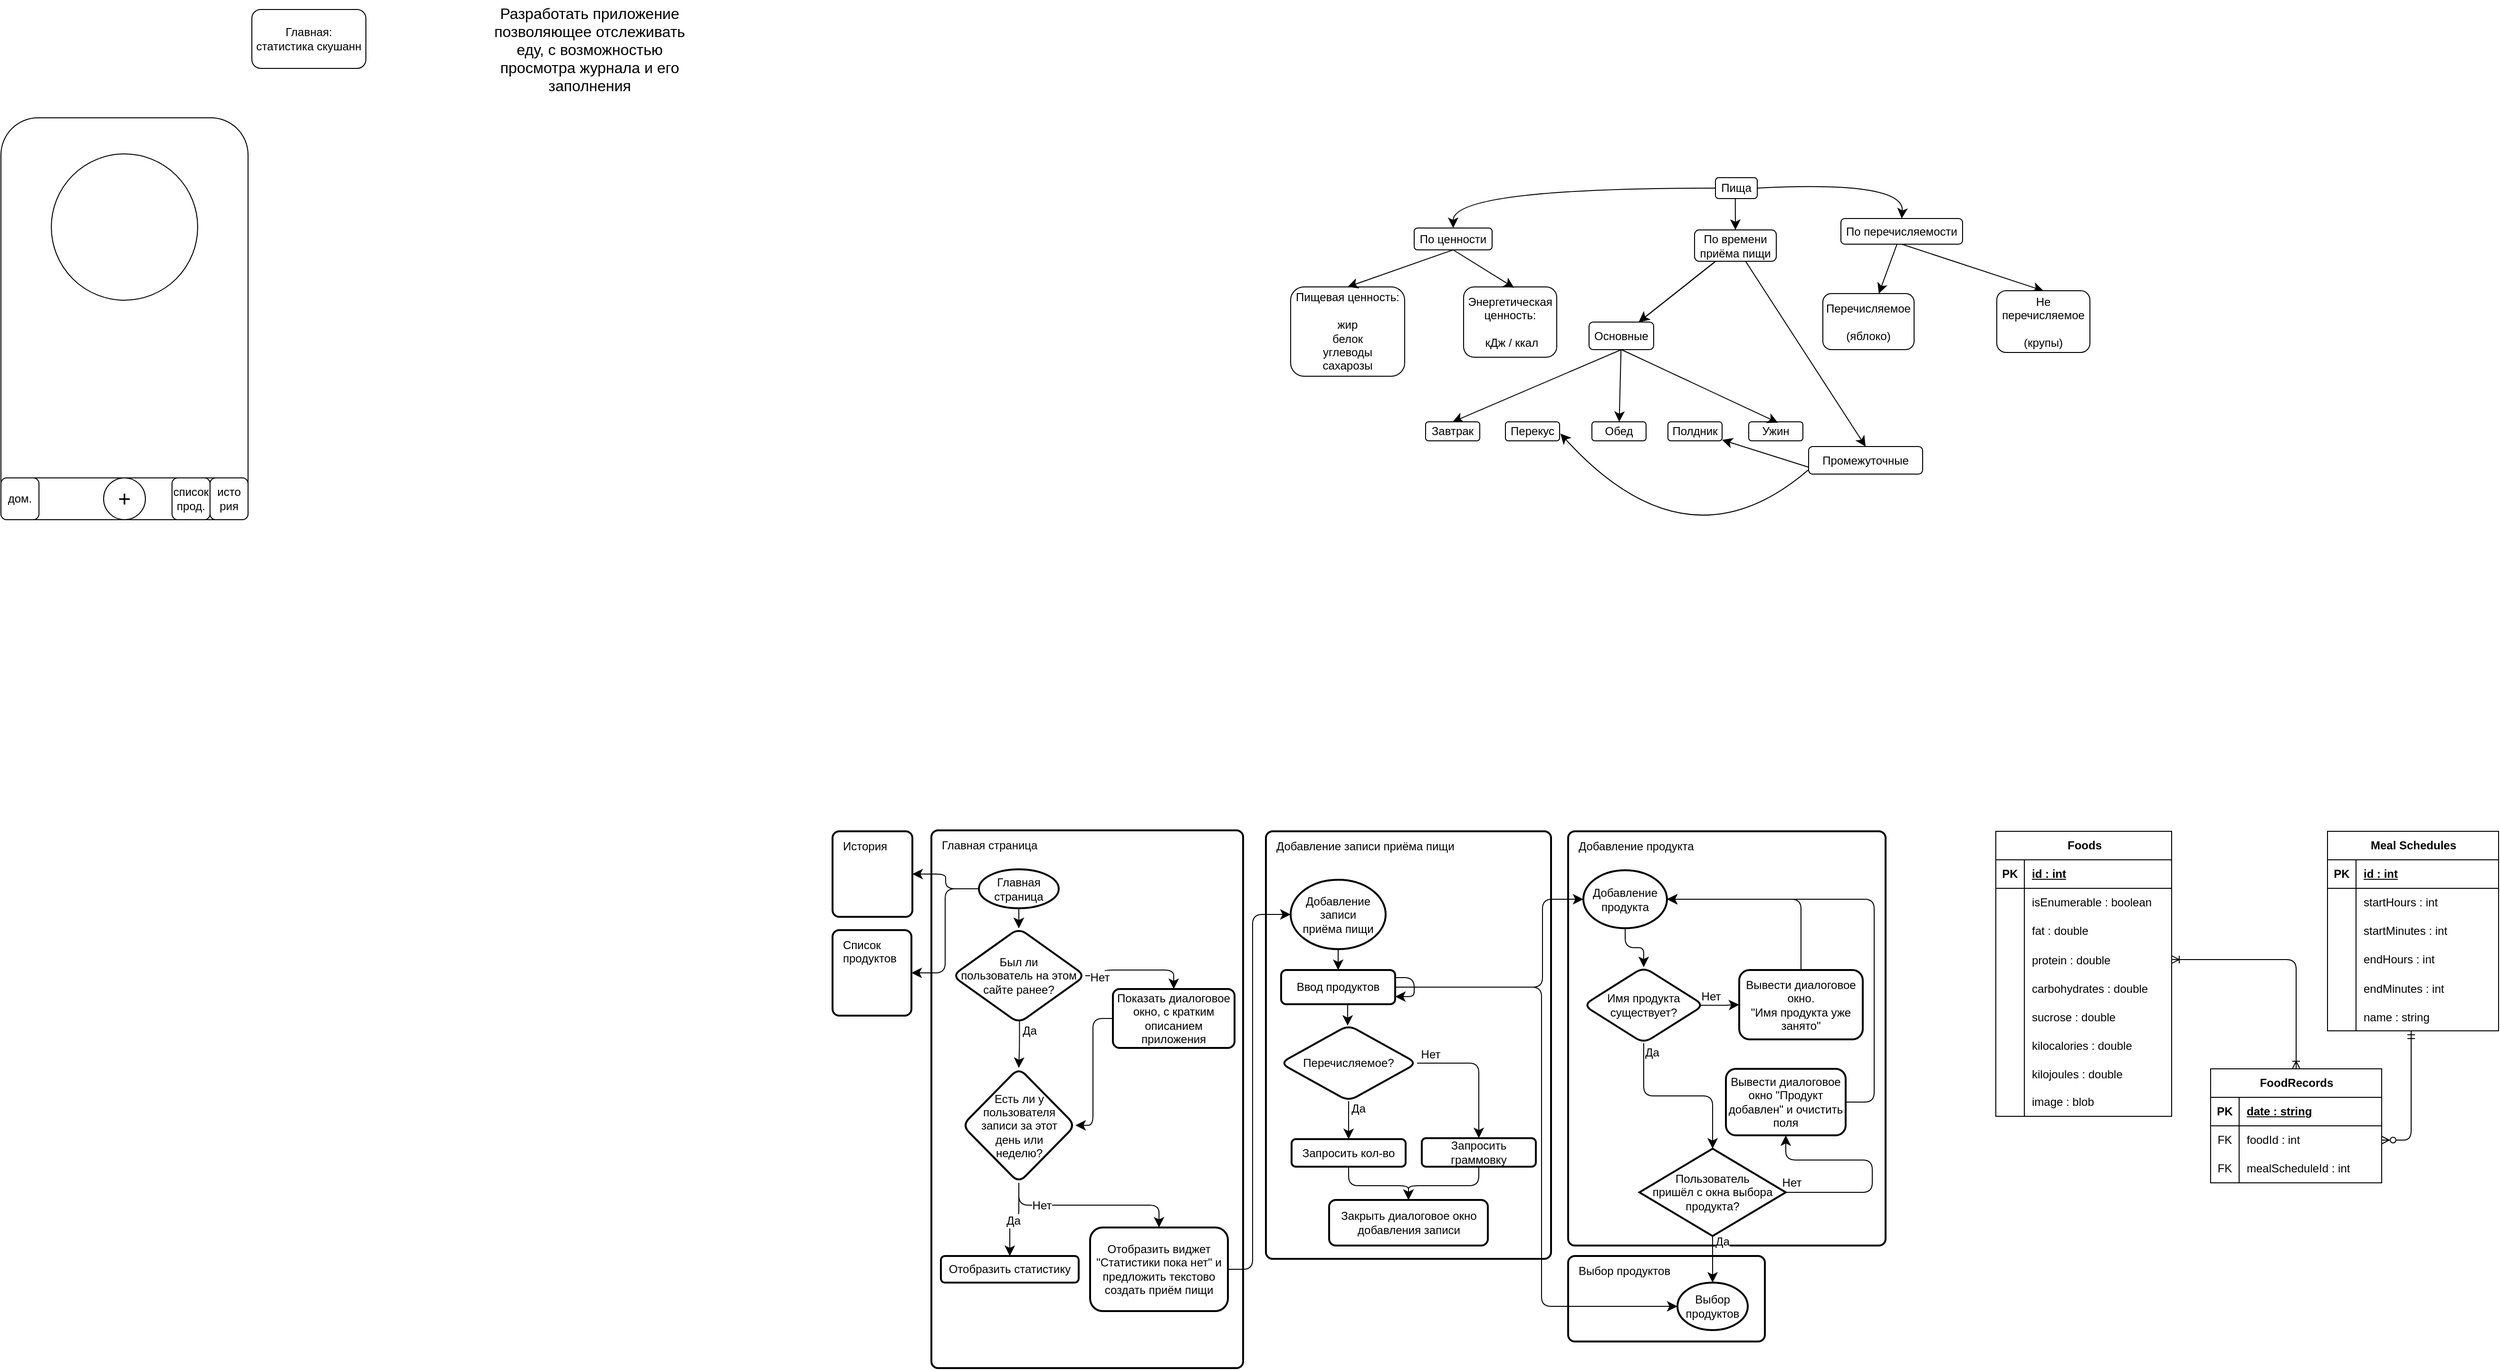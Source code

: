 <mxfile version="24.5.1" type="device">
  <diagram name="Page-1" id="PgZtx9AHH7VqVJ4ii6J1">
    <mxGraphModel dx="2025" dy="805" grid="0" gridSize="10" guides="1" tooltips="1" connect="1" arrows="1" fold="1" page="0" pageScale="1" pageWidth="850" pageHeight="1100" math="0" shadow="0">
      <root>
        <mxCell id="0" />
        <mxCell id="1" parent="0" />
        <mxCell id="6uQcUVv21qF8iPBugZK0-111" value="Главная страница" style="rounded=1;whiteSpace=wrap;html=1;absoluteArcSize=1;arcSize=14;strokeWidth=2;align=left;verticalAlign=top;spacingTop=-7;spacing=11;" parent="1" vertex="1">
          <mxGeometry x="-366" y="821" width="328" height="566" as="geometry" />
        </mxCell>
        <mxCell id="6uQcUVv21qF8iPBugZK0-1" value="Главная:&lt;div&gt;статистика скушанн&lt;/div&gt;" style="rounded=1;whiteSpace=wrap;html=1;" parent="1" vertex="1">
          <mxGeometry x="-1081" y="-43" width="120" height="62" as="geometry" />
        </mxCell>
        <mxCell id="6uQcUVv21qF8iPBugZK0-2" value="Разработать приложение позволяющее отслеживать еду, с возможностью просмотра журнала и его заполнения" style="text;html=1;align=center;verticalAlign=middle;whiteSpace=wrap;rounded=1;fontSize=16;" parent="1" vertex="1">
          <mxGeometry x="-831" y="-53" width="211" height="104" as="geometry" />
        </mxCell>
        <mxCell id="6uQcUVv21qF8iPBugZK0-6" value="" style="rounded=1;whiteSpace=wrap;html=1;" parent="1" vertex="1">
          <mxGeometry x="-1345" y="71" width="260" height="423" as="geometry" />
        </mxCell>
        <mxCell id="6uQcUVv21qF8iPBugZK0-7" value="" style="ellipse;whiteSpace=wrap;html=1;aspect=fixed;rounded=1;" parent="1" vertex="1">
          <mxGeometry x="-1292" y="109" width="154" height="154" as="geometry" />
        </mxCell>
        <mxCell id="6uQcUVv21qF8iPBugZK0-9" value="" style="rounded=1;whiteSpace=wrap;html=1;" parent="1" vertex="1">
          <mxGeometry x="-1345" y="450" width="260" height="44" as="geometry" />
        </mxCell>
        <mxCell id="6uQcUVv21qF8iPBugZK0-10" value="исто&lt;div&gt;рия&lt;/div&gt;" style="rounded=1;whiteSpace=wrap;html=1;" parent="1" vertex="1">
          <mxGeometry x="-1125" y="450" width="40" height="44" as="geometry" />
        </mxCell>
        <mxCell id="6uQcUVv21qF8iPBugZK0-11" value="+" style="ellipse;whiteSpace=wrap;html=1;aspect=fixed;fontSize=23;rounded=1;" parent="1" vertex="1">
          <mxGeometry x="-1237" y="450" width="44" height="44" as="geometry" />
        </mxCell>
        <mxCell id="6uQcUVv21qF8iPBugZK0-12" value="дом." style="rounded=1;whiteSpace=wrap;html=1;" parent="1" vertex="1">
          <mxGeometry x="-1345" y="450" width="40" height="44" as="geometry" />
        </mxCell>
        <mxCell id="6uQcUVv21qF8iPBugZK0-13" value="список&lt;div&gt;прод.&lt;/div&gt;" style="rounded=1;whiteSpace=wrap;html=1;" parent="1" vertex="1">
          <mxGeometry x="-1165" y="450" width="40" height="44" as="geometry" />
        </mxCell>
        <mxCell id="6uQcUVv21qF8iPBugZK0-25" value="&lt;font style=&quot;font-size: 12px;&quot;&gt;Пищевая ценность:&lt;/font&gt;&lt;div&gt;&lt;font style=&quot;font-size: 12px;&quot;&gt;&lt;br&gt;&lt;/font&gt;&lt;div style=&quot;&quot;&gt;&lt;font style=&quot;font-size: 12px;&quot;&gt;жир&lt;/font&gt;&lt;/div&gt;&lt;div style=&quot;&quot;&gt;&lt;font style=&quot;font-size: 12px;&quot;&gt;белок&lt;/font&gt;&lt;/div&gt;&lt;div style=&quot;&quot;&gt;&lt;font style=&quot;font-size: 12px;&quot;&gt;углеводы&lt;/font&gt;&lt;/div&gt;&lt;div style=&quot;&quot;&gt;&lt;font style=&quot;font-size: 12px;&quot;&gt;сахарозы&lt;/font&gt;&lt;/div&gt;&lt;/div&gt;" style="rounded=1;whiteSpace=wrap;html=1;" parent="1" vertex="1">
          <mxGeometry x="12" y="249" width="120" height="94" as="geometry" />
        </mxCell>
        <mxCell id="6uQcUVv21qF8iPBugZK0-26" value="&lt;font style=&quot;font-size: 12px;&quot;&gt;Энергетическая ценность:&lt;/font&gt;&lt;div&gt;&lt;font style=&quot;font-size: 12px;&quot;&gt;&lt;br&gt;&lt;/font&gt;&lt;div style=&quot;&quot;&gt;&lt;font style=&quot;font-size: 12px;&quot;&gt;&amp;nbsp;кДж / ккал&lt;/font&gt;&lt;/div&gt;&lt;/div&gt;" style="rounded=1;whiteSpace=wrap;html=1;" parent="1" vertex="1">
          <mxGeometry x="194" y="249" width="98" height="74" as="geometry" />
        </mxCell>
        <mxCell id="6uQcUVv21qF8iPBugZK0-28" style="edgeStyle=none;curved=1;rounded=1;orthogonalLoop=1;jettySize=auto;html=1;exitX=0.5;exitY=1;exitDx=0;exitDy=0;entryX=0.5;entryY=0;entryDx=0;entryDy=0;fontSize=12;startSize=8;endSize=8;" parent="1" source="6uQcUVv21qF8iPBugZK0-27" target="6uQcUVv21qF8iPBugZK0-25" edge="1">
          <mxGeometry relative="1" as="geometry" />
        </mxCell>
        <mxCell id="6uQcUVv21qF8iPBugZK0-27" value="По ценности" style="rounded=1;whiteSpace=wrap;html=1;" parent="1" vertex="1">
          <mxGeometry x="142" y="187" width="82" height="23" as="geometry" />
        </mxCell>
        <mxCell id="6uQcUVv21qF8iPBugZK0-29" style="edgeStyle=none;curved=1;rounded=1;orthogonalLoop=1;jettySize=auto;html=1;exitX=0.5;exitY=1;exitDx=0;exitDy=0;entryX=0.542;entryY=0.012;entryDx=0;entryDy=0;entryPerimeter=0;fontSize=12;startSize=8;endSize=8;" parent="1" source="6uQcUVv21qF8iPBugZK0-27" target="6uQcUVv21qF8iPBugZK0-26" edge="1">
          <mxGeometry relative="1" as="geometry" />
        </mxCell>
        <mxCell id="6uQcUVv21qF8iPBugZK0-31" style="edgeStyle=none;curved=1;rounded=1;orthogonalLoop=1;jettySize=auto;html=1;exitX=0;exitY=0.5;exitDx=0;exitDy=0;entryX=0.5;entryY=0;entryDx=0;entryDy=0;fontSize=12;startSize=8;endSize=8;" parent="1" source="6uQcUVv21qF8iPBugZK0-30" target="6uQcUVv21qF8iPBugZK0-27" edge="1">
          <mxGeometry relative="1" as="geometry">
            <Array as="points">
              <mxPoint x="183" y="145" />
            </Array>
          </mxGeometry>
        </mxCell>
        <mxCell id="6uQcUVv21qF8iPBugZK0-34" style="edgeStyle=none;curved=1;rounded=1;orthogonalLoop=1;jettySize=auto;html=1;exitX=0.474;exitY=0.967;exitDx=0;exitDy=0;entryX=0.5;entryY=0;entryDx=0;entryDy=0;fontSize=12;startSize=8;endSize=8;exitPerimeter=0;" parent="1" source="6uQcUVv21qF8iPBugZK0-30" target="6uQcUVv21qF8iPBugZK0-33" edge="1">
          <mxGeometry relative="1" as="geometry" />
        </mxCell>
        <mxCell id="6uQcUVv21qF8iPBugZK0-68" style="edgeStyle=none;curved=1;rounded=1;orthogonalLoop=1;jettySize=auto;html=1;exitX=1;exitY=0.5;exitDx=0;exitDy=0;fontSize=12;startSize=8;endSize=8;entryX=0.5;entryY=0;entryDx=0;entryDy=0;" parent="1" source="6uQcUVv21qF8iPBugZK0-30" target="6uQcUVv21qF8iPBugZK0-69" edge="1">
          <mxGeometry relative="1" as="geometry">
            <mxPoint x="821" y="215" as="targetPoint" />
            <Array as="points">
              <mxPoint x="658" y="137" />
            </Array>
          </mxGeometry>
        </mxCell>
        <mxCell id="6uQcUVv21qF8iPBugZK0-30" value="Пища" style="rounded=1;whiteSpace=wrap;html=1;" parent="1" vertex="1">
          <mxGeometry x="459" y="134" width="44" height="22" as="geometry" />
        </mxCell>
        <mxCell id="6uQcUVv21qF8iPBugZK0-45" value="" style="edgeStyle=none;curved=1;rounded=1;orthogonalLoop=1;jettySize=auto;html=1;fontSize=12;startSize=8;endSize=8;" parent="1" source="6uQcUVv21qF8iPBugZK0-33" target="6uQcUVv21qF8iPBugZK0-44" edge="1">
          <mxGeometry relative="1" as="geometry" />
        </mxCell>
        <mxCell id="6uQcUVv21qF8iPBugZK0-46" value="" style="edgeStyle=none;curved=1;rounded=1;orthogonalLoop=1;jettySize=auto;html=1;fontSize=12;startSize=8;endSize=8;" parent="1" source="6uQcUVv21qF8iPBugZK0-33" target="6uQcUVv21qF8iPBugZK0-44" edge="1">
          <mxGeometry relative="1" as="geometry" />
        </mxCell>
        <mxCell id="6uQcUVv21qF8iPBugZK0-47" value="" style="edgeStyle=none;curved=1;rounded=1;orthogonalLoop=1;jettySize=auto;html=1;fontSize=12;startSize=8;endSize=8;" parent="1" source="6uQcUVv21qF8iPBugZK0-33" target="6uQcUVv21qF8iPBugZK0-44" edge="1">
          <mxGeometry relative="1" as="geometry" />
        </mxCell>
        <mxCell id="6uQcUVv21qF8iPBugZK0-49" value="" style="edgeStyle=none;curved=1;rounded=1;orthogonalLoop=1;jettySize=auto;html=1;fontSize=12;startSize=8;endSize=8;entryX=0.5;entryY=0;entryDx=0;entryDy=0;" parent="1" source="6uQcUVv21qF8iPBugZK0-33" target="6uQcUVv21qF8iPBugZK0-48" edge="1">
          <mxGeometry relative="1" as="geometry" />
        </mxCell>
        <mxCell id="6uQcUVv21qF8iPBugZK0-33" value="По времени приёма пищи" style="rounded=1;whiteSpace=wrap;html=1;" parent="1" vertex="1">
          <mxGeometry x="437" y="189" width="86" height="33" as="geometry" />
        </mxCell>
        <mxCell id="6uQcUVv21qF8iPBugZK0-53" style="edgeStyle=none;curved=1;rounded=1;orthogonalLoop=1;jettySize=auto;html=1;exitX=0.5;exitY=1;exitDx=0;exitDy=0;entryX=0.5;entryY=0;entryDx=0;entryDy=0;fontSize=12;startSize=8;endSize=8;" parent="1" source="6uQcUVv21qF8iPBugZK0-44" target="6uQcUVv21qF8iPBugZK0-50" edge="1">
          <mxGeometry relative="1" as="geometry" />
        </mxCell>
        <mxCell id="6uQcUVv21qF8iPBugZK0-54" style="edgeStyle=none;curved=1;rounded=1;orthogonalLoop=1;jettySize=auto;html=1;fontSize=12;startSize=8;endSize=8;" parent="1" source="6uQcUVv21qF8iPBugZK0-44" target="6uQcUVv21qF8iPBugZK0-51" edge="1">
          <mxGeometry relative="1" as="geometry" />
        </mxCell>
        <mxCell id="6uQcUVv21qF8iPBugZK0-44" value="Основные" style="rounded=1;whiteSpace=wrap;html=1;" parent="1" vertex="1">
          <mxGeometry x="326" y="286" width="68" height="29" as="geometry" />
        </mxCell>
        <mxCell id="6uQcUVv21qF8iPBugZK0-64" style="edgeStyle=none;curved=1;rounded=1;orthogonalLoop=1;jettySize=auto;html=1;exitX=0;exitY=0.75;exitDx=0;exitDy=0;fontSize=12;startSize=8;endSize=8;" parent="1" source="6uQcUVv21qF8iPBugZK0-48" target="6uQcUVv21qF8iPBugZK0-62" edge="1">
          <mxGeometry relative="1" as="geometry" />
        </mxCell>
        <mxCell id="6uQcUVv21qF8iPBugZK0-48" value="Промежуточные" style="rounded=1;whiteSpace=wrap;html=1;" parent="1" vertex="1">
          <mxGeometry x="557" y="417" width="120" height="29" as="geometry" />
        </mxCell>
        <mxCell id="6uQcUVv21qF8iPBugZK0-50" value="Завтрак" style="rounded=1;whiteSpace=wrap;html=1;" parent="1" vertex="1">
          <mxGeometry x="154" y="391" width="57" height="20" as="geometry" />
        </mxCell>
        <mxCell id="6uQcUVv21qF8iPBugZK0-51" value="Обед" style="rounded=1;whiteSpace=wrap;html=1;" parent="1" vertex="1">
          <mxGeometry x="329" y="391" width="57" height="20" as="geometry" />
        </mxCell>
        <mxCell id="6uQcUVv21qF8iPBugZK0-52" value="Ужин" style="rounded=1;whiteSpace=wrap;html=1;" parent="1" vertex="1">
          <mxGeometry x="494" y="391" width="57" height="20" as="geometry" />
        </mxCell>
        <mxCell id="6uQcUVv21qF8iPBugZK0-56" style="edgeStyle=none;curved=1;rounded=1;orthogonalLoop=1;jettySize=auto;html=1;exitX=0.5;exitY=1;exitDx=0;exitDy=0;entryX=0.538;entryY=0.045;entryDx=0;entryDy=0;entryPerimeter=0;fontSize=12;startSize=8;endSize=8;" parent="1" source="6uQcUVv21qF8iPBugZK0-44" target="6uQcUVv21qF8iPBugZK0-52" edge="1">
          <mxGeometry relative="1" as="geometry" />
        </mxCell>
        <mxCell id="6uQcUVv21qF8iPBugZK0-62" value="Полдник" style="rounded=1;whiteSpace=wrap;html=1;" parent="1" vertex="1">
          <mxGeometry x="409" y="391" width="57" height="20" as="geometry" />
        </mxCell>
        <mxCell id="6uQcUVv21qF8iPBugZK0-65" value="Перекус" style="rounded=1;whiteSpace=wrap;html=1;" parent="1" vertex="1">
          <mxGeometry x="238" y="391" width="57" height="20" as="geometry" />
        </mxCell>
        <mxCell id="6uQcUVv21qF8iPBugZK0-66" value="" style="endArrow=classic;html=1;rounded=1;fontSize=12;startSize=8;endSize=8;curved=1;exitX=-0.001;exitY=0.843;exitDx=0;exitDy=0;exitPerimeter=0;entryX=1.015;entryY=0.619;entryDx=0;entryDy=0;entryPerimeter=0;" parent="1" source="6uQcUVv21qF8iPBugZK0-48" target="6uQcUVv21qF8iPBugZK0-65" edge="1">
          <mxGeometry width="50" height="50" relative="1" as="geometry">
            <mxPoint x="517" y="759" as="sourcePoint" />
            <mxPoint x="567" y="709" as="targetPoint" />
            <Array as="points">
              <mxPoint x="430" y="551" />
            </Array>
          </mxGeometry>
        </mxCell>
        <mxCell id="6uQcUVv21qF8iPBugZK0-72" value="" style="edgeStyle=none;curved=1;rounded=1;orthogonalLoop=1;jettySize=auto;html=1;fontSize=12;startSize=8;endSize=8;" parent="1" source="6uQcUVv21qF8iPBugZK0-69" target="6uQcUVv21qF8iPBugZK0-71" edge="1">
          <mxGeometry relative="1" as="geometry" />
        </mxCell>
        <mxCell id="6uQcUVv21qF8iPBugZK0-74" style="edgeStyle=none;curved=1;rounded=1;orthogonalLoop=1;jettySize=auto;html=1;exitX=0.5;exitY=1;exitDx=0;exitDy=0;entryX=0.5;entryY=0;entryDx=0;entryDy=0;fontSize=12;startSize=8;endSize=8;" parent="1" source="6uQcUVv21qF8iPBugZK0-69" target="6uQcUVv21qF8iPBugZK0-73" edge="1">
          <mxGeometry relative="1" as="geometry" />
        </mxCell>
        <mxCell id="6uQcUVv21qF8iPBugZK0-69" value="По перечисляемости" style="rounded=1;whiteSpace=wrap;html=1;" parent="1" vertex="1">
          <mxGeometry x="591" y="177" width="128" height="27" as="geometry" />
        </mxCell>
        <mxCell id="6uQcUVv21qF8iPBugZK0-71" value="Перечисляемое&lt;br&gt;&lt;br&gt;(яблоко)" style="rounded=1;whiteSpace=wrap;html=1;" parent="1" vertex="1">
          <mxGeometry x="572" y="256" width="96" height="59" as="geometry" />
        </mxCell>
        <mxCell id="6uQcUVv21qF8iPBugZK0-73" value="Не перечисляемое&lt;br&gt;&lt;br&gt;(крупы)" style="rounded=1;whiteSpace=wrap;html=1;" parent="1" vertex="1">
          <mxGeometry x="755" y="253" width="98" height="65" as="geometry" />
        </mxCell>
        <mxCell id="6uQcUVv21qF8iPBugZK0-114" value="" style="edgeStyle=none;curved=1;rounded=1;orthogonalLoop=1;jettySize=auto;html=1;fontSize=12;startSize=8;endSize=8;" parent="1" source="6uQcUVv21qF8iPBugZK0-110" target="6uQcUVv21qF8iPBugZK0-113" edge="1">
          <mxGeometry relative="1" as="geometry" />
        </mxCell>
        <mxCell id="6uQcUVv21qF8iPBugZK0-115" value="" style="edgeStyle=none;curved=1;rounded=1;orthogonalLoop=1;jettySize=auto;html=1;fontSize=12;startSize=8;endSize=8;" parent="1" source="6uQcUVv21qF8iPBugZK0-110" target="6uQcUVv21qF8iPBugZK0-113" edge="1">
          <mxGeometry relative="1" as="geometry" />
        </mxCell>
        <mxCell id="6uQcUVv21qF8iPBugZK0-208" style="edgeStyle=orthogonalEdgeStyle;rounded=1;orthogonalLoop=1;jettySize=auto;html=1;strokeColor=default;align=center;verticalAlign=middle;fontFamily=Helvetica;fontSize=12;fontColor=default;labelBackgroundColor=default;startSize=8;endArrow=classic;endSize=8;" parent="1" source="6uQcUVv21qF8iPBugZK0-110" target="6uQcUVv21qF8iPBugZK0-207" edge="1">
          <mxGeometry relative="1" as="geometry" />
        </mxCell>
        <mxCell id="6uQcUVv21qF8iPBugZK0-209" style="edgeStyle=orthogonalEdgeStyle;rounded=1;orthogonalLoop=1;jettySize=auto;html=1;entryX=1;entryY=0.5;entryDx=0;entryDy=0;strokeColor=default;align=center;verticalAlign=middle;fontFamily=Helvetica;fontSize=12;fontColor=default;labelBackgroundColor=default;startSize=8;endArrow=classic;endSize=8;" parent="1" source="6uQcUVv21qF8iPBugZK0-110" target="6uQcUVv21qF8iPBugZK0-206" edge="1">
          <mxGeometry relative="1" as="geometry" />
        </mxCell>
        <mxCell id="6uQcUVv21qF8iPBugZK0-110" value="Главная страница" style="strokeWidth=2;html=1;shape=mxgraph.flowchart.start_1;whiteSpace=wrap;rounded=1;" parent="1" vertex="1">
          <mxGeometry x="-316" y="862" width="84" height="41" as="geometry" />
        </mxCell>
        <mxCell id="6uQcUVv21qF8iPBugZK0-118" style="edgeStyle=orthogonalEdgeStyle;rounded=1;orthogonalLoop=1;jettySize=auto;html=1;fontSize=12;startSize=8;endSize=8;elbow=vertical;entryX=0.5;entryY=0;entryDx=0;entryDy=0;curved=0;" parent="1" source="6uQcUVv21qF8iPBugZK0-113" target="6uQcUVv21qF8iPBugZK0-117" edge="1">
          <mxGeometry relative="1" as="geometry" />
        </mxCell>
        <mxCell id="6uQcUVv21qF8iPBugZK0-120" value="Нет" style="edgeLabel;html=1;align=center;verticalAlign=middle;resizable=0;points=[];fontSize=12;rounded=1;" parent="6uQcUVv21qF8iPBugZK0-118" vertex="1" connectable="0">
          <mxGeometry x="-0.164" y="2" relative="1" as="geometry">
            <mxPoint x="-29" y="10" as="offset" />
          </mxGeometry>
        </mxCell>
        <mxCell id="6uQcUVv21qF8iPBugZK0-113" value="Был ли&lt;div&gt;пользователь на этом сайте ранее?&lt;/div&gt;" style="rhombus;whiteSpace=wrap;html=1;strokeWidth=2;rounded=1;" parent="1" vertex="1">
          <mxGeometry x="-344" y="924" width="140" height="100" as="geometry" />
        </mxCell>
        <mxCell id="6uQcUVv21qF8iPBugZK0-117" value="Показать диалоговое окно, с кратким описанием приложения" style="rounded=1;whiteSpace=wrap;html=1;absoluteArcSize=1;arcSize=14;strokeWidth=2;" parent="1" vertex="1">
          <mxGeometry x="-175" y="988" width="128" height="62" as="geometry" />
        </mxCell>
        <mxCell id="6uQcUVv21qF8iPBugZK0-122" style="edgeStyle=orthogonalEdgeStyle;rounded=1;orthogonalLoop=1;jettySize=auto;html=1;entryX=0.5;entryY=0;entryDx=0;entryDy=0;fontSize=12;startSize=8;endSize=8;curved=0;exitX=0.505;exitY=0.963;exitDx=0;exitDy=0;exitPerimeter=0;" parent="1" source="6uQcUVv21qF8iPBugZK0-113" target="6uQcUVv21qF8iPBugZK0-135" edge="1">
          <mxGeometry relative="1" as="geometry">
            <mxPoint x="-267.002" y="992.004" as="sourcePoint" />
            <mxPoint x="-263.51" y="1061.76" as="targetPoint" />
          </mxGeometry>
        </mxCell>
        <mxCell id="6uQcUVv21qF8iPBugZK0-123" value="Да" style="edgeLabel;html=1;align=center;verticalAlign=middle;resizable=0;points=[];fontSize=12;rounded=1;" parent="6uQcUVv21qF8iPBugZK0-122" vertex="1" connectable="0">
          <mxGeometry x="0.23" y="-2" relative="1" as="geometry">
            <mxPoint x="13" y="-19" as="offset" />
          </mxGeometry>
        </mxCell>
        <mxCell id="6uQcUVv21qF8iPBugZK0-129" style="edgeStyle=orthogonalEdgeStyle;rounded=1;orthogonalLoop=1;jettySize=auto;html=1;entryX=1;entryY=0.5;entryDx=0;entryDy=0;fontSize=12;startSize=8;endSize=8;" parent="1" source="6uQcUVv21qF8iPBugZK0-117" target="6uQcUVv21qF8iPBugZK0-135" edge="1">
          <mxGeometry relative="1" as="geometry">
            <Array as="points">
              <mxPoint x="-196" y="1019" />
              <mxPoint x="-196" y="1132" />
            </Array>
          </mxGeometry>
        </mxCell>
        <mxCell id="6uQcUVv21qF8iPBugZK0-138" style="edgeStyle=orthogonalEdgeStyle;rounded=1;orthogonalLoop=1;jettySize=auto;html=1;exitX=0.5;exitY=1;exitDx=0;exitDy=0;strokeColor=default;align=center;verticalAlign=middle;fontFamily=Helvetica;fontSize=12;fontColor=default;labelBackgroundColor=default;startSize=8;endArrow=classic;endSize=8;" parent="1" source="6uQcUVv21qF8iPBugZK0-135" target="6uQcUVv21qF8iPBugZK0-137" edge="1">
          <mxGeometry relative="1" as="geometry" />
        </mxCell>
        <mxCell id="6uQcUVv21qF8iPBugZK0-141" value="Нет" style="edgeLabel;html=1;align=center;verticalAlign=middle;resizable=0;points=[];fontSize=12;rounded=1;strokeColor=default;strokeWidth=2;fontFamily=Helvetica;fontColor=default;fillColor=default;" parent="6uQcUVv21qF8iPBugZK0-138" vertex="1" connectable="0">
          <mxGeometry x="-0.539" relative="1" as="geometry">
            <mxPoint x="2" as="offset" />
          </mxGeometry>
        </mxCell>
        <mxCell id="6uQcUVv21qF8iPBugZK0-140" style="edgeStyle=orthogonalEdgeStyle;rounded=1;orthogonalLoop=1;jettySize=auto;html=1;entryX=0.5;entryY=0;entryDx=0;entryDy=0;strokeColor=default;align=center;verticalAlign=middle;fontFamily=Helvetica;fontSize=12;fontColor=default;labelBackgroundColor=default;startSize=8;endArrow=classic;endSize=8;" parent="1" source="6uQcUVv21qF8iPBugZK0-135" target="6uQcUVv21qF8iPBugZK0-139" edge="1">
          <mxGeometry relative="1" as="geometry" />
        </mxCell>
        <mxCell id="6uQcUVv21qF8iPBugZK0-142" value="Да" style="edgeLabel;html=1;align=center;verticalAlign=middle;resizable=0;points=[];fontSize=12;rounded=1;strokeColor=default;strokeWidth=2;fontFamily=Helvetica;fontColor=default;fillColor=default;" parent="6uQcUVv21qF8iPBugZK0-140" vertex="1" connectable="0">
          <mxGeometry x="0.046" y="1" relative="1" as="geometry">
            <mxPoint as="offset" />
          </mxGeometry>
        </mxCell>
        <mxCell id="6uQcUVv21qF8iPBugZK0-135" value="Есть ли у&lt;div&gt;пользователя&lt;/div&gt;&lt;div&gt;записи&amp;nbsp;&lt;span style=&quot;background-color: initial;&quot;&gt;за этот&lt;/span&gt;&lt;/div&gt;&lt;div&gt;&lt;span style=&quot;background-color: initial;&quot;&gt;день&amp;nbsp;&lt;/span&gt;&lt;span style=&quot;background-color: initial;&quot;&gt;или&lt;/span&gt;&lt;/div&gt;&lt;div&gt;&lt;span style=&quot;background-color: initial;&quot;&gt;неделю?&lt;/span&gt;&lt;/div&gt;" style="rhombus;whiteSpace=wrap;html=1;strokeWidth=2;rounded=1;" parent="1" vertex="1">
          <mxGeometry x="-333.5" y="1071" width="119" height="121" as="geometry" />
        </mxCell>
        <mxCell id="6uQcUVv21qF8iPBugZK0-137" value="Отобразить виджет&lt;br&gt;&quot;Статистики пока нет&quot; и предложить текстово создать приём пищи" style="rounded=1;whiteSpace=wrap;html=1;strokeColor=default;strokeWidth=2;align=center;verticalAlign=middle;fontFamily=Helvetica;fontSize=12;fontColor=default;fillColor=default;" parent="1" vertex="1">
          <mxGeometry x="-199" y="1239" width="145" height="88" as="geometry" />
        </mxCell>
        <mxCell id="6uQcUVv21qF8iPBugZK0-139" value="Отобразить статистику" style="rounded=1;whiteSpace=wrap;html=1;strokeColor=default;strokeWidth=2;align=center;verticalAlign=middle;fontFamily=Helvetica;fontSize=12;fontColor=default;fillColor=default;" parent="1" vertex="1">
          <mxGeometry x="-356" y="1269" width="145" height="28" as="geometry" />
        </mxCell>
        <mxCell id="6uQcUVv21qF8iPBugZK0-143" value="Добавление записи приёма пищи" style="rounded=1;whiteSpace=wrap;html=1;absoluteArcSize=1;arcSize=14;strokeWidth=2;strokeColor=default;align=left;verticalAlign=top;fontFamily=Helvetica;fontSize=12;fontColor=default;fillColor=default;spacingTop=-7;spacing=11;" parent="1" vertex="1">
          <mxGeometry x="-14" y="822" width="300" height="450" as="geometry" />
        </mxCell>
        <mxCell id="6uQcUVv21qF8iPBugZK0-151" value="" style="edgeStyle=orthogonalEdgeStyle;rounded=1;orthogonalLoop=1;jettySize=auto;html=1;strokeColor=default;align=center;verticalAlign=middle;fontFamily=Helvetica;fontSize=12;fontColor=default;labelBackgroundColor=default;startSize=8;endArrow=classic;endSize=8;" parent="1" source="6uQcUVv21qF8iPBugZK0-145" target="6uQcUVv21qF8iPBugZK0-150" edge="1">
          <mxGeometry relative="1" as="geometry" />
        </mxCell>
        <mxCell id="6uQcUVv21qF8iPBugZK0-145" value="Добавление записи&lt;div&gt;приёма пищи&lt;/div&gt;" style="strokeWidth=2;html=1;shape=mxgraph.flowchart.start_1;whiteSpace=wrap;rounded=1;strokeColor=default;align=center;verticalAlign=middle;fontFamily=Helvetica;fontSize=12;fontColor=default;fillColor=default;" parent="1" vertex="1">
          <mxGeometry x="12" y="873" width="100" height="73" as="geometry" />
        </mxCell>
        <mxCell id="6uQcUVv21qF8iPBugZK0-146" style="edgeStyle=orthogonalEdgeStyle;rounded=1;orthogonalLoop=1;jettySize=auto;html=1;exitX=1;exitY=0.5;exitDx=0;exitDy=0;entryX=0;entryY=0.5;entryDx=0;entryDy=0;entryPerimeter=0;strokeColor=default;align=center;verticalAlign=middle;fontFamily=Helvetica;fontSize=12;fontColor=default;labelBackgroundColor=default;startSize=8;endArrow=classic;endSize=8;" parent="1" source="6uQcUVv21qF8iPBugZK0-137" target="6uQcUVv21qF8iPBugZK0-145" edge="1">
          <mxGeometry relative="1" as="geometry">
            <Array as="points">
              <mxPoint x="-28" y="1283" />
              <mxPoint x="-28" y="910" />
            </Array>
          </mxGeometry>
        </mxCell>
        <mxCell id="6uQcUVv21qF8iPBugZK0-176" value="" style="edgeStyle=orthogonalEdgeStyle;rounded=1;orthogonalLoop=1;jettySize=auto;html=1;strokeColor=default;align=center;verticalAlign=middle;fontFamily=Helvetica;fontSize=12;fontColor=default;labelBackgroundColor=default;startSize=8;endArrow=classic;endSize=8;" parent="1" source="6uQcUVv21qF8iPBugZK0-150" target="6uQcUVv21qF8iPBugZK0-175" edge="1">
          <mxGeometry relative="1" as="geometry">
            <Array as="points">
              <mxPoint x="72" y="1010" />
              <mxPoint x="72" y="1010" />
            </Array>
          </mxGeometry>
        </mxCell>
        <mxCell id="6uQcUVv21qF8iPBugZK0-150" value="Ввод продуктов" style="whiteSpace=wrap;html=1;strokeWidth=2;rounded=1;" parent="1" vertex="1">
          <mxGeometry x="2" y="968" width="120" height="36" as="geometry" />
        </mxCell>
        <mxCell id="6uQcUVv21qF8iPBugZK0-157" value="Добавление продукта" style="rounded=1;whiteSpace=wrap;html=1;absoluteArcSize=1;arcSize=14;strokeWidth=2;strokeColor=default;align=left;verticalAlign=top;fontFamily=Helvetica;fontSize=12;fontColor=default;fillColor=default;spacingTop=-7;spacing=11;" parent="1" vertex="1">
          <mxGeometry x="304" y="822" width="334" height="436" as="geometry" />
        </mxCell>
        <mxCell id="6uQcUVv21qF8iPBugZK0-162" value="" style="edgeStyle=orthogonalEdgeStyle;rounded=1;orthogonalLoop=1;jettySize=auto;html=1;strokeColor=default;align=center;verticalAlign=middle;fontFamily=Helvetica;fontSize=12;fontColor=default;labelBackgroundColor=default;startSize=8;endArrow=classic;endSize=8;" parent="1" source="6uQcUVv21qF8iPBugZK0-159" target="6uQcUVv21qF8iPBugZK0-161" edge="1">
          <mxGeometry relative="1" as="geometry" />
        </mxCell>
        <mxCell id="6uQcUVv21qF8iPBugZK0-159" value="Добавление&lt;div&gt;продукта&lt;/div&gt;" style="strokeWidth=2;html=1;shape=mxgraph.flowchart.start_1;whiteSpace=wrap;rounded=1;strokeColor=default;align=center;verticalAlign=middle;fontFamily=Helvetica;fontSize=12;fontColor=default;fillColor=default;" parent="1" vertex="1">
          <mxGeometry x="320" y="863" width="88" height="61" as="geometry" />
        </mxCell>
        <mxCell id="6uQcUVv21qF8iPBugZK0-160" style="edgeStyle=orthogonalEdgeStyle;rounded=1;orthogonalLoop=1;jettySize=auto;html=1;entryX=0;entryY=0.5;entryDx=0;entryDy=0;entryPerimeter=0;strokeColor=default;align=center;verticalAlign=middle;fontFamily=Helvetica;fontSize=12;fontColor=default;labelBackgroundColor=default;startSize=8;endArrow=classic;endSize=8;jumpStyle=none;" parent="1" source="6uQcUVv21qF8iPBugZK0-150" target="6uQcUVv21qF8iPBugZK0-159" edge="1">
          <mxGeometry relative="1" as="geometry">
            <Array as="points">
              <mxPoint x="277" y="986" />
              <mxPoint x="277" y="894" />
            </Array>
          </mxGeometry>
        </mxCell>
        <mxCell id="6uQcUVv21qF8iPBugZK0-164" value="" style="edgeStyle=orthogonalEdgeStyle;rounded=1;orthogonalLoop=1;jettySize=auto;html=1;strokeColor=default;align=center;verticalAlign=middle;fontFamily=Helvetica;fontSize=12;fontColor=default;labelBackgroundColor=default;startSize=8;endArrow=classic;endSize=8;entryX=0.5;entryY=0;entryDx=0;entryDy=0;entryPerimeter=0;" parent="1" source="6uQcUVv21qF8iPBugZK0-161" target="6uQcUVv21qF8iPBugZK0-194" edge="1">
          <mxGeometry relative="1" as="geometry">
            <mxPoint x="383.5" y="1090" as="targetPoint" />
          </mxGeometry>
        </mxCell>
        <mxCell id="6uQcUVv21qF8iPBugZK0-165" value="Да" style="edgeLabel;html=1;align=center;verticalAlign=middle;resizable=0;points=[];fontSize=12;rounded=1;strokeColor=default;strokeWidth=2;fontFamily=Helvetica;fontColor=default;fillColor=default;" parent="6uQcUVv21qF8iPBugZK0-164" vertex="1" connectable="0">
          <mxGeometry x="-0.65" relative="1" as="geometry">
            <mxPoint x="8" y="-22" as="offset" />
          </mxGeometry>
        </mxCell>
        <mxCell id="6uQcUVv21qF8iPBugZK0-169" value="" style="edgeStyle=orthogonalEdgeStyle;rounded=1;orthogonalLoop=1;jettySize=auto;html=1;strokeColor=default;align=center;verticalAlign=middle;fontFamily=Helvetica;fontSize=12;fontColor=default;labelBackgroundColor=default;startSize=8;endArrow=classic;endSize=8;exitX=0.964;exitY=0.501;exitDx=0;exitDy=0;exitPerimeter=0;" parent="1" source="6uQcUVv21qF8iPBugZK0-161" target="6uQcUVv21qF8iPBugZK0-166" edge="1">
          <mxGeometry relative="1" as="geometry" />
        </mxCell>
        <mxCell id="6uQcUVv21qF8iPBugZK0-170" value="Нет" style="edgeLabel;html=1;align=center;verticalAlign=middle;resizable=0;points=[];fontSize=12;rounded=1;strokeColor=default;strokeWidth=2;fontFamily=Helvetica;fontColor=default;fillColor=default;" parent="6uQcUVv21qF8iPBugZK0-169" vertex="1" connectable="0">
          <mxGeometry x="-0.686" y="1" relative="1" as="geometry">
            <mxPoint x="5" y="-8" as="offset" />
          </mxGeometry>
        </mxCell>
        <mxCell id="6uQcUVv21qF8iPBugZK0-161" value="Имя продукта существует?" style="rhombus;whiteSpace=wrap;html=1;strokeWidth=2;rounded=1;" parent="1" vertex="1">
          <mxGeometry x="320" y="965" width="127" height="80" as="geometry" />
        </mxCell>
        <mxCell id="6uQcUVv21qF8iPBugZK0-166" value="Вывести диалоговое окно.&lt;div&gt;&quot;Имя продукта уже занято&quot;&lt;/div&gt;" style="whiteSpace=wrap;html=1;strokeWidth=2;rounded=1;" parent="1" vertex="1">
          <mxGeometry x="484" y="968" width="130" height="73" as="geometry" />
        </mxCell>
        <mxCell id="6uQcUVv21qF8iPBugZK0-171" style="edgeStyle=orthogonalEdgeStyle;rounded=1;orthogonalLoop=1;jettySize=auto;html=1;entryX=0.5;entryY=1;entryDx=0;entryDy=0;strokeColor=default;align=center;verticalAlign=middle;fontFamily=Helvetica;fontSize=12;fontColor=default;labelBackgroundColor=default;startSize=8;endArrow=classic;endSize=8;exitX=1;exitY=0.5;exitDx=0;exitDy=0;exitPerimeter=0;" parent="1" source="6uQcUVv21qF8iPBugZK0-194" target="6uQcUVv21qF8iPBugZK0-197" edge="1">
          <mxGeometry relative="1" as="geometry">
            <Array as="points">
              <mxPoint x="624" y="1202" />
              <mxPoint x="624" y="1168" />
              <mxPoint x="533" y="1168" />
            </Array>
          </mxGeometry>
        </mxCell>
        <mxCell id="6uQcUVv21qF8iPBugZK0-196" value="Нет" style="edgeLabel;html=1;align=center;verticalAlign=middle;resizable=0;points=[];fontSize=12;rounded=1;strokeColor=default;strokeWidth=2;fontFamily=Helvetica;fontColor=default;fillColor=default;" parent="6uQcUVv21qF8iPBugZK0-171" vertex="1" connectable="0">
          <mxGeometry x="-0.933" relative="1" as="geometry">
            <mxPoint x="-2" y="-10" as="offset" />
          </mxGeometry>
        </mxCell>
        <mxCell id="6uQcUVv21qF8iPBugZK0-172" style="edgeStyle=orthogonalEdgeStyle;rounded=1;orthogonalLoop=1;jettySize=auto;html=1;entryX=1;entryY=0.5;entryDx=0;entryDy=0;entryPerimeter=0;strokeColor=default;align=center;verticalAlign=middle;fontFamily=Helvetica;fontSize=12;fontColor=default;labelBackgroundColor=default;startSize=8;endArrow=classic;endSize=8;" parent="1" source="6uQcUVv21qF8iPBugZK0-166" target="6uQcUVv21qF8iPBugZK0-159" edge="1">
          <mxGeometry relative="1" as="geometry">
            <Array as="points">
              <mxPoint x="549" y="894" />
            </Array>
          </mxGeometry>
        </mxCell>
        <mxCell id="6uQcUVv21qF8iPBugZK0-178" value="" style="edgeStyle=orthogonalEdgeStyle;rounded=1;orthogonalLoop=1;jettySize=auto;html=1;strokeColor=default;align=center;verticalAlign=middle;fontFamily=Helvetica;fontSize=12;fontColor=default;labelBackgroundColor=default;startSize=8;endArrow=classic;endSize=8;" parent="1" source="6uQcUVv21qF8iPBugZK0-175" target="6uQcUVv21qF8iPBugZK0-177" edge="1">
          <mxGeometry relative="1" as="geometry" />
        </mxCell>
        <mxCell id="6uQcUVv21qF8iPBugZK0-179" value="Да" style="edgeLabel;html=1;align=center;verticalAlign=middle;resizable=0;points=[];fontSize=12;rounded=1;strokeColor=default;strokeWidth=2;fontFamily=Helvetica;fontColor=default;fillColor=default;" parent="6uQcUVv21qF8iPBugZK0-178" vertex="1" connectable="0">
          <mxGeometry x="-0.583" relative="1" as="geometry">
            <mxPoint x="10" y="-1" as="offset" />
          </mxGeometry>
        </mxCell>
        <mxCell id="6uQcUVv21qF8iPBugZK0-183" value="" style="edgeStyle=orthogonalEdgeStyle;rounded=1;orthogonalLoop=1;jettySize=auto;html=1;strokeColor=default;align=center;verticalAlign=middle;fontFamily=Helvetica;fontSize=12;fontColor=default;labelBackgroundColor=default;startSize=8;endArrow=classic;endSize=8;" parent="1" source="6uQcUVv21qF8iPBugZK0-175" target="6uQcUVv21qF8iPBugZK0-182" edge="1">
          <mxGeometry relative="1" as="geometry" />
        </mxCell>
        <mxCell id="6uQcUVv21qF8iPBugZK0-184" value="Нет" style="edgeLabel;html=1;align=center;verticalAlign=middle;resizable=0;points=[];fontSize=12;rounded=1;strokeColor=default;strokeWidth=2;fontFamily=Helvetica;fontColor=default;fillColor=default;" parent="6uQcUVv21qF8iPBugZK0-183" vertex="1" connectable="0">
          <mxGeometry x="-0.805" y="-1" relative="1" as="geometry">
            <mxPoint y="-10" as="offset" />
          </mxGeometry>
        </mxCell>
        <mxCell id="6uQcUVv21qF8iPBugZK0-175" value="Перечисляемое?" style="rhombus;whiteSpace=wrap;html=1;strokeWidth=2;rounded=1;" parent="1" vertex="1">
          <mxGeometry x="1" y="1026" width="144" height="80" as="geometry" />
        </mxCell>
        <mxCell id="6uQcUVv21qF8iPBugZK0-190" style="edgeStyle=orthogonalEdgeStyle;rounded=1;orthogonalLoop=1;jettySize=auto;html=1;exitX=0.5;exitY=1;exitDx=0;exitDy=0;entryX=0.5;entryY=0;entryDx=0;entryDy=0;strokeColor=default;align=center;verticalAlign=middle;fontFamily=Helvetica;fontSize=12;fontColor=default;labelBackgroundColor=default;startSize=8;endArrow=classic;endSize=8;" parent="1" source="6uQcUVv21qF8iPBugZK0-177" target="6uQcUVv21qF8iPBugZK0-187" edge="1">
          <mxGeometry relative="1" as="geometry" />
        </mxCell>
        <mxCell id="6uQcUVv21qF8iPBugZK0-177" value="Запросить кол-во" style="whiteSpace=wrap;html=1;strokeWidth=2;rounded=1;" parent="1" vertex="1">
          <mxGeometry x="13" y="1146" width="120" height="29" as="geometry" />
        </mxCell>
        <mxCell id="6uQcUVv21qF8iPBugZK0-188" style="edgeStyle=orthogonalEdgeStyle;rounded=1;orthogonalLoop=1;jettySize=auto;html=1;exitX=0.5;exitY=1;exitDx=0;exitDy=0;entryX=0.5;entryY=0;entryDx=0;entryDy=0;strokeColor=default;align=center;verticalAlign=middle;fontFamily=Helvetica;fontSize=12;fontColor=default;labelBackgroundColor=default;startSize=8;endArrow=classic;endSize=8;" parent="1" source="6uQcUVv21qF8iPBugZK0-182" target="6uQcUVv21qF8iPBugZK0-187" edge="1">
          <mxGeometry relative="1" as="geometry" />
        </mxCell>
        <mxCell id="6uQcUVv21qF8iPBugZK0-182" value="Запросить граммовку" style="whiteSpace=wrap;html=1;strokeWidth=2;rounded=1;" parent="1" vertex="1">
          <mxGeometry x="150" y="1145" width="120" height="30" as="geometry" />
        </mxCell>
        <mxCell id="6uQcUVv21qF8iPBugZK0-186" style="edgeStyle=orthogonalEdgeStyle;rounded=1;orthogonalLoop=1;jettySize=auto;html=1;strokeColor=default;align=center;verticalAlign=middle;fontFamily=Helvetica;fontSize=12;fontColor=default;labelBackgroundColor=default;startSize=8;endArrow=classic;endSize=8;" parent="1" source="6uQcUVv21qF8iPBugZK0-150" target="6uQcUVv21qF8iPBugZK0-150" edge="1">
          <mxGeometry relative="1" as="geometry" />
        </mxCell>
        <mxCell id="6uQcUVv21qF8iPBugZK0-187" value="Закрыть диалоговое окно добавления записи" style="rounded=1;whiteSpace=wrap;html=1;absoluteArcSize=1;arcSize=14;strokeWidth=2;strokeColor=default;align=center;verticalAlign=middle;fontFamily=Helvetica;fontSize=12;fontColor=default;fillColor=default;" parent="1" vertex="1">
          <mxGeometry x="52.5" y="1210" width="167" height="48" as="geometry" />
        </mxCell>
        <mxCell id="6uQcUVv21qF8iPBugZK0-193" value="Выбор продуктов" style="rounded=1;whiteSpace=wrap;html=1;absoluteArcSize=1;arcSize=14;strokeWidth=2;strokeColor=default;align=left;verticalAlign=top;fontFamily=Helvetica;fontSize=12;fontColor=default;fillColor=default;spacingTop=-7;spacing=11;" parent="1" vertex="1">
          <mxGeometry x="304" y="1269" width="207" height="90" as="geometry" />
        </mxCell>
        <mxCell id="6uQcUVv21qF8iPBugZK0-194" value="Пользователь&lt;div&gt;пришёл&amp;nbsp;&lt;span style=&quot;background-color: initial;&quot;&gt;с окна&amp;nbsp;&lt;/span&gt;&lt;span style=&quot;background-color: initial;&quot;&gt;выбора&lt;/span&gt;&lt;/div&gt;&lt;div&gt;&lt;span style=&quot;background-color: initial;&quot;&gt;продукта&lt;/span&gt;&lt;span style=&quot;background-color: initial;&quot;&gt;?&lt;/span&gt;&lt;/div&gt;" style="strokeWidth=2;html=1;shape=mxgraph.flowchart.decision;whiteSpace=wrap;rounded=1;strokeColor=default;align=center;verticalAlign=middle;fontFamily=Helvetica;fontSize=12;fontColor=default;fillColor=default;" parent="1" vertex="1">
          <mxGeometry x="379" y="1156" width="154" height="92" as="geometry" />
        </mxCell>
        <mxCell id="6uQcUVv21qF8iPBugZK0-197" value="Вывести диалоговое окно &quot;Продукт добавлен&quot; и очистить поля" style="whiteSpace=wrap;html=1;strokeWidth=2;rounded=1;" parent="1" vertex="1">
          <mxGeometry x="470" y="1072" width="126" height="70" as="geometry" />
        </mxCell>
        <mxCell id="6uQcUVv21qF8iPBugZK0-198" style="edgeStyle=orthogonalEdgeStyle;rounded=1;orthogonalLoop=1;jettySize=auto;html=1;exitX=1;exitY=0.5;exitDx=0;exitDy=0;entryX=1;entryY=0.5;entryDx=0;entryDy=0;entryPerimeter=0;strokeColor=default;align=center;verticalAlign=middle;fontFamily=Helvetica;fontSize=12;fontColor=default;labelBackgroundColor=default;startSize=8;endArrow=classic;endSize=8;" parent="1" source="6uQcUVv21qF8iPBugZK0-197" target="6uQcUVv21qF8iPBugZK0-159" edge="1">
          <mxGeometry relative="1" as="geometry">
            <Array as="points">
              <mxPoint x="626" y="1107" />
              <mxPoint x="626" y="893" />
            </Array>
          </mxGeometry>
        </mxCell>
        <mxCell id="6uQcUVv21qF8iPBugZK0-200" value="Выбор&lt;div&gt;продуктов&lt;/div&gt;" style="strokeWidth=2;html=1;shape=mxgraph.flowchart.start_1;whiteSpace=wrap;rounded=1;strokeColor=default;align=center;verticalAlign=middle;fontFamily=Helvetica;fontSize=12;fontColor=default;fillColor=default;" parent="1" vertex="1">
          <mxGeometry x="419" y="1297" width="74" height="50" as="geometry" />
        </mxCell>
        <mxCell id="6uQcUVv21qF8iPBugZK0-201" style="edgeStyle=orthogonalEdgeStyle;rounded=1;orthogonalLoop=1;jettySize=auto;html=1;exitX=0.5;exitY=1;exitDx=0;exitDy=0;exitPerimeter=0;entryX=0.5;entryY=0;entryDx=0;entryDy=0;entryPerimeter=0;strokeColor=default;align=center;verticalAlign=middle;fontFamily=Helvetica;fontSize=12;fontColor=default;labelBackgroundColor=default;startSize=8;endArrow=classic;endSize=8;" parent="1" source="6uQcUVv21qF8iPBugZK0-194" target="6uQcUVv21qF8iPBugZK0-200" edge="1">
          <mxGeometry relative="1" as="geometry" />
        </mxCell>
        <mxCell id="6uQcUVv21qF8iPBugZK0-202" value="Да" style="edgeLabel;html=1;align=center;verticalAlign=middle;resizable=0;points=[];fontSize=12;rounded=1;strokeColor=default;strokeWidth=2;fontFamily=Helvetica;fontColor=default;fillColor=default;" parent="6uQcUVv21qF8iPBugZK0-201" vertex="1" connectable="0">
          <mxGeometry x="-0.603" relative="1" as="geometry">
            <mxPoint x="10" y="-4" as="offset" />
          </mxGeometry>
        </mxCell>
        <mxCell id="6uQcUVv21qF8iPBugZK0-204" style="edgeStyle=orthogonalEdgeStyle;rounded=1;orthogonalLoop=1;jettySize=auto;html=1;exitX=1;exitY=0.5;exitDx=0;exitDy=0;strokeColor=default;align=center;verticalAlign=middle;fontFamily=Helvetica;fontSize=12;fontColor=default;labelBackgroundColor=default;startSize=8;endArrow=classic;endSize=8;jumpStyle=none;entryX=0;entryY=0.5;entryDx=0;entryDy=0;entryPerimeter=0;" parent="1" source="6uQcUVv21qF8iPBugZK0-150" target="6uQcUVv21qF8iPBugZK0-200" edge="1">
          <mxGeometry relative="1" as="geometry">
            <mxPoint x="430" y="1316" as="targetPoint" />
            <Array as="points">
              <mxPoint x="276" y="986" />
              <mxPoint x="276" y="1322" />
            </Array>
          </mxGeometry>
        </mxCell>
        <mxCell id="6uQcUVv21qF8iPBugZK0-206" value="Список продуктов" style="rounded=1;whiteSpace=wrap;html=1;absoluteArcSize=1;arcSize=14;strokeWidth=2;strokeColor=default;align=left;verticalAlign=top;fontFamily=Helvetica;fontSize=12;fontColor=default;fillColor=default;spacingTop=-7;spacing=11;" parent="1" vertex="1">
          <mxGeometry x="-470" y="926" width="83" height="90" as="geometry" />
        </mxCell>
        <mxCell id="6uQcUVv21qF8iPBugZK0-207" value="История" style="rounded=1;whiteSpace=wrap;html=1;absoluteArcSize=1;arcSize=14;strokeWidth=2;strokeColor=default;align=left;verticalAlign=top;fontFamily=Helvetica;fontSize=12;fontColor=default;fillColor=default;spacingTop=-7;spacing=11;" parent="1" vertex="1">
          <mxGeometry x="-470" y="822" width="84" height="90" as="geometry" />
        </mxCell>
        <mxCell id="gYlfex4-lGwqcM3bdDoX-2" value="Foods" style="shape=table;startSize=30;container=1;collapsible=1;childLayout=tableLayout;fixedRows=1;rowLines=0;fontStyle=1;align=center;resizeLast=1;html=1;" vertex="1" parent="1">
          <mxGeometry x="754" y="822" width="185" height="300" as="geometry" />
        </mxCell>
        <mxCell id="gYlfex4-lGwqcM3bdDoX-3" value="" style="shape=tableRow;horizontal=0;startSize=0;swimlaneHead=0;swimlaneBody=0;fillColor=none;collapsible=0;dropTarget=0;points=[[0,0.5],[1,0.5]];portConstraint=eastwest;top=0;left=0;right=0;bottom=1;" vertex="1" parent="gYlfex4-lGwqcM3bdDoX-2">
          <mxGeometry y="30" width="185" height="30" as="geometry" />
        </mxCell>
        <mxCell id="gYlfex4-lGwqcM3bdDoX-4" value="PK" style="shape=partialRectangle;connectable=0;fillColor=none;top=0;left=0;bottom=0;right=0;fontStyle=1;overflow=hidden;whiteSpace=wrap;html=1;" vertex="1" parent="gYlfex4-lGwqcM3bdDoX-3">
          <mxGeometry width="30" height="30" as="geometry">
            <mxRectangle width="30" height="30" as="alternateBounds" />
          </mxGeometry>
        </mxCell>
        <mxCell id="gYlfex4-lGwqcM3bdDoX-5" value="id : int" style="shape=partialRectangle;connectable=0;fillColor=none;top=0;left=0;bottom=0;right=0;align=left;spacingLeft=6;fontStyle=5;overflow=hidden;whiteSpace=wrap;html=1;" vertex="1" parent="gYlfex4-lGwqcM3bdDoX-3">
          <mxGeometry x="30" width="155" height="30" as="geometry">
            <mxRectangle width="155" height="30" as="alternateBounds" />
          </mxGeometry>
        </mxCell>
        <mxCell id="gYlfex4-lGwqcM3bdDoX-9" value="" style="shape=tableRow;horizontal=0;startSize=0;swimlaneHead=0;swimlaneBody=0;fillColor=none;collapsible=0;dropTarget=0;points=[[0,0.5],[1,0.5]];portConstraint=eastwest;top=0;left=0;right=0;bottom=0;" vertex="1" parent="gYlfex4-lGwqcM3bdDoX-2">
          <mxGeometry y="60" width="185" height="30" as="geometry" />
        </mxCell>
        <mxCell id="gYlfex4-lGwqcM3bdDoX-10" value="" style="shape=partialRectangle;connectable=0;fillColor=none;top=0;left=0;bottom=0;right=0;editable=1;overflow=hidden;whiteSpace=wrap;html=1;" vertex="1" parent="gYlfex4-lGwqcM3bdDoX-9">
          <mxGeometry width="30" height="30" as="geometry">
            <mxRectangle width="30" height="30" as="alternateBounds" />
          </mxGeometry>
        </mxCell>
        <mxCell id="gYlfex4-lGwqcM3bdDoX-11" value="isEnumerable : boolean" style="shape=partialRectangle;connectable=0;fillColor=none;top=0;left=0;bottom=0;right=0;align=left;spacingLeft=6;overflow=hidden;whiteSpace=wrap;html=1;" vertex="1" parent="gYlfex4-lGwqcM3bdDoX-9">
          <mxGeometry x="30" width="155" height="30" as="geometry">
            <mxRectangle width="155" height="30" as="alternateBounds" />
          </mxGeometry>
        </mxCell>
        <mxCell id="gYlfex4-lGwqcM3bdDoX-12" value="" style="shape=tableRow;horizontal=0;startSize=0;swimlaneHead=0;swimlaneBody=0;fillColor=none;collapsible=0;dropTarget=0;points=[[0,0.5],[1,0.5]];portConstraint=eastwest;top=0;left=0;right=0;bottom=0;" vertex="1" parent="gYlfex4-lGwqcM3bdDoX-2">
          <mxGeometry y="90" width="185" height="30" as="geometry" />
        </mxCell>
        <mxCell id="gYlfex4-lGwqcM3bdDoX-13" value="" style="shape=partialRectangle;connectable=0;fillColor=none;top=0;left=0;bottom=0;right=0;editable=1;overflow=hidden;whiteSpace=wrap;html=1;" vertex="1" parent="gYlfex4-lGwqcM3bdDoX-12">
          <mxGeometry width="30" height="30" as="geometry">
            <mxRectangle width="30" height="30" as="alternateBounds" />
          </mxGeometry>
        </mxCell>
        <mxCell id="gYlfex4-lGwqcM3bdDoX-14" value="fat : double" style="shape=partialRectangle;connectable=0;fillColor=none;top=0;left=0;bottom=0;right=0;align=left;spacingLeft=6;overflow=hidden;whiteSpace=wrap;html=1;" vertex="1" parent="gYlfex4-lGwqcM3bdDoX-12">
          <mxGeometry x="30" width="155" height="30" as="geometry">
            <mxRectangle width="155" height="30" as="alternateBounds" />
          </mxGeometry>
        </mxCell>
        <mxCell id="gYlfex4-lGwqcM3bdDoX-45" value="" style="shape=tableRow;horizontal=0;startSize=0;swimlaneHead=0;swimlaneBody=0;fillColor=none;collapsible=0;dropTarget=0;points=[[0,0.5],[1,0.5]];portConstraint=eastwest;top=0;left=0;right=0;bottom=0;" vertex="1" parent="gYlfex4-lGwqcM3bdDoX-2">
          <mxGeometry y="120" width="185" height="30" as="geometry" />
        </mxCell>
        <mxCell id="gYlfex4-lGwqcM3bdDoX-46" value="" style="shape=partialRectangle;connectable=0;fillColor=none;top=0;left=0;bottom=0;right=0;editable=1;overflow=hidden;" vertex="1" parent="gYlfex4-lGwqcM3bdDoX-45">
          <mxGeometry width="30" height="30" as="geometry">
            <mxRectangle width="30" height="30" as="alternateBounds" />
          </mxGeometry>
        </mxCell>
        <mxCell id="gYlfex4-lGwqcM3bdDoX-47" value="protein : double" style="shape=partialRectangle;connectable=0;fillColor=none;top=0;left=0;bottom=0;right=0;align=left;spacingLeft=6;overflow=hidden;" vertex="1" parent="gYlfex4-lGwqcM3bdDoX-45">
          <mxGeometry x="30" width="155" height="30" as="geometry">
            <mxRectangle width="155" height="30" as="alternateBounds" />
          </mxGeometry>
        </mxCell>
        <mxCell id="gYlfex4-lGwqcM3bdDoX-57" value="" style="shape=tableRow;horizontal=0;startSize=0;swimlaneHead=0;swimlaneBody=0;fillColor=none;collapsible=0;dropTarget=0;points=[[0,0.5],[1,0.5]];portConstraint=eastwest;top=0;left=0;right=0;bottom=0;" vertex="1" parent="gYlfex4-lGwqcM3bdDoX-2">
          <mxGeometry y="150" width="185" height="30" as="geometry" />
        </mxCell>
        <mxCell id="gYlfex4-lGwqcM3bdDoX-58" value="" style="shape=partialRectangle;connectable=0;fillColor=none;top=0;left=0;bottom=0;right=0;editable=1;overflow=hidden;" vertex="1" parent="gYlfex4-lGwqcM3bdDoX-57">
          <mxGeometry width="30" height="30" as="geometry">
            <mxRectangle width="30" height="30" as="alternateBounds" />
          </mxGeometry>
        </mxCell>
        <mxCell id="gYlfex4-lGwqcM3bdDoX-59" value="carbohydrates : double" style="shape=partialRectangle;connectable=0;fillColor=none;top=0;left=0;bottom=0;right=0;align=left;spacingLeft=6;overflow=hidden;" vertex="1" parent="gYlfex4-lGwqcM3bdDoX-57">
          <mxGeometry x="30" width="155" height="30" as="geometry">
            <mxRectangle width="155" height="30" as="alternateBounds" />
          </mxGeometry>
        </mxCell>
        <mxCell id="gYlfex4-lGwqcM3bdDoX-48" value="" style="shape=tableRow;horizontal=0;startSize=0;swimlaneHead=0;swimlaneBody=0;fillColor=none;collapsible=0;dropTarget=0;points=[[0,0.5],[1,0.5]];portConstraint=eastwest;top=0;left=0;right=0;bottom=0;" vertex="1" parent="gYlfex4-lGwqcM3bdDoX-2">
          <mxGeometry y="180" width="185" height="30" as="geometry" />
        </mxCell>
        <mxCell id="gYlfex4-lGwqcM3bdDoX-49" value="" style="shape=partialRectangle;connectable=0;fillColor=none;top=0;left=0;bottom=0;right=0;editable=1;overflow=hidden;" vertex="1" parent="gYlfex4-lGwqcM3bdDoX-48">
          <mxGeometry width="30" height="30" as="geometry">
            <mxRectangle width="30" height="30" as="alternateBounds" />
          </mxGeometry>
        </mxCell>
        <mxCell id="gYlfex4-lGwqcM3bdDoX-50" value="sucrose : double" style="shape=partialRectangle;connectable=0;fillColor=none;top=0;left=0;bottom=0;right=0;align=left;spacingLeft=6;overflow=hidden;" vertex="1" parent="gYlfex4-lGwqcM3bdDoX-48">
          <mxGeometry x="30" width="155" height="30" as="geometry">
            <mxRectangle width="155" height="30" as="alternateBounds" />
          </mxGeometry>
        </mxCell>
        <mxCell id="gYlfex4-lGwqcM3bdDoX-51" value="" style="shape=tableRow;horizontal=0;startSize=0;swimlaneHead=0;swimlaneBody=0;fillColor=none;collapsible=0;dropTarget=0;points=[[0,0.5],[1,0.5]];portConstraint=eastwest;top=0;left=0;right=0;bottom=0;" vertex="1" parent="gYlfex4-lGwqcM3bdDoX-2">
          <mxGeometry y="210" width="185" height="30" as="geometry" />
        </mxCell>
        <mxCell id="gYlfex4-lGwqcM3bdDoX-52" value="" style="shape=partialRectangle;connectable=0;fillColor=none;top=0;left=0;bottom=0;right=0;editable=1;overflow=hidden;" vertex="1" parent="gYlfex4-lGwqcM3bdDoX-51">
          <mxGeometry width="30" height="30" as="geometry">
            <mxRectangle width="30" height="30" as="alternateBounds" />
          </mxGeometry>
        </mxCell>
        <mxCell id="gYlfex4-lGwqcM3bdDoX-53" value="kilocalories : double" style="shape=partialRectangle;connectable=0;fillColor=none;top=0;left=0;bottom=0;right=0;align=left;spacingLeft=6;overflow=hidden;" vertex="1" parent="gYlfex4-lGwqcM3bdDoX-51">
          <mxGeometry x="30" width="155" height="30" as="geometry">
            <mxRectangle width="155" height="30" as="alternateBounds" />
          </mxGeometry>
        </mxCell>
        <mxCell id="gYlfex4-lGwqcM3bdDoX-54" value="" style="shape=tableRow;horizontal=0;startSize=0;swimlaneHead=0;swimlaneBody=0;fillColor=none;collapsible=0;dropTarget=0;points=[[0,0.5],[1,0.5]];portConstraint=eastwest;top=0;left=0;right=0;bottom=0;" vertex="1" parent="gYlfex4-lGwqcM3bdDoX-2">
          <mxGeometry y="240" width="185" height="30" as="geometry" />
        </mxCell>
        <mxCell id="gYlfex4-lGwqcM3bdDoX-55" value="" style="shape=partialRectangle;connectable=0;fillColor=none;top=0;left=0;bottom=0;right=0;editable=1;overflow=hidden;" vertex="1" parent="gYlfex4-lGwqcM3bdDoX-54">
          <mxGeometry width="30" height="30" as="geometry">
            <mxRectangle width="30" height="30" as="alternateBounds" />
          </mxGeometry>
        </mxCell>
        <mxCell id="gYlfex4-lGwqcM3bdDoX-56" value="kilojoules : double" style="shape=partialRectangle;connectable=0;fillColor=none;top=0;left=0;bottom=0;right=0;align=left;spacingLeft=6;overflow=hidden;" vertex="1" parent="gYlfex4-lGwqcM3bdDoX-54">
          <mxGeometry x="30" width="155" height="30" as="geometry">
            <mxRectangle width="155" height="30" as="alternateBounds" />
          </mxGeometry>
        </mxCell>
        <mxCell id="gYlfex4-lGwqcM3bdDoX-78" value="" style="shape=tableRow;horizontal=0;startSize=0;swimlaneHead=0;swimlaneBody=0;fillColor=none;collapsible=0;dropTarget=0;points=[[0,0.5],[1,0.5]];portConstraint=eastwest;top=0;left=0;right=0;bottom=0;fontFamily=Helvetica;fontSize=11;fontColor=default;labelBackgroundColor=default;" vertex="1" parent="gYlfex4-lGwqcM3bdDoX-2">
          <mxGeometry y="270" width="185" height="30" as="geometry" />
        </mxCell>
        <mxCell id="gYlfex4-lGwqcM3bdDoX-79" value="" style="shape=partialRectangle;connectable=0;fillColor=none;top=0;left=0;bottom=0;right=0;fontStyle=0;overflow=hidden;whiteSpace=wrap;html=1;fontFamily=Helvetica;fontSize=11;fontColor=default;labelBackgroundColor=default;" vertex="1" parent="gYlfex4-lGwqcM3bdDoX-78">
          <mxGeometry width="30" height="30" as="geometry">
            <mxRectangle width="30" height="30" as="alternateBounds" />
          </mxGeometry>
        </mxCell>
        <mxCell id="gYlfex4-lGwqcM3bdDoX-80" value="&lt;font style=&quot;font-size: 12px;&quot;&gt;image : blob&lt;/font&gt;" style="shape=partialRectangle;connectable=0;fillColor=none;top=0;left=0;bottom=0;right=0;align=left;spacingLeft=6;fontStyle=0;overflow=hidden;whiteSpace=wrap;html=1;fontFamily=Helvetica;fontSize=11;fontColor=default;labelBackgroundColor=default;" vertex="1" parent="gYlfex4-lGwqcM3bdDoX-78">
          <mxGeometry x="30" width="155" height="30" as="geometry">
            <mxRectangle width="155" height="30" as="alternateBounds" />
          </mxGeometry>
        </mxCell>
        <mxCell id="gYlfex4-lGwqcM3bdDoX-19" value="Meal Schedules" style="shape=table;startSize=30;container=1;collapsible=1;childLayout=tableLayout;fixedRows=1;rowLines=0;fontStyle=1;align=center;resizeLast=1;html=1;" vertex="1" parent="1">
          <mxGeometry x="1103" y="822" width="180" height="210" as="geometry" />
        </mxCell>
        <mxCell id="gYlfex4-lGwqcM3bdDoX-20" value="" style="shape=tableRow;horizontal=0;startSize=0;swimlaneHead=0;swimlaneBody=0;fillColor=none;collapsible=0;dropTarget=0;points=[[0,0.5],[1,0.5]];portConstraint=eastwest;top=0;left=0;right=0;bottom=1;" vertex="1" parent="gYlfex4-lGwqcM3bdDoX-19">
          <mxGeometry y="30" width="180" height="30" as="geometry" />
        </mxCell>
        <mxCell id="gYlfex4-lGwqcM3bdDoX-21" value="PK" style="shape=partialRectangle;connectable=0;fillColor=none;top=0;left=0;bottom=0;right=0;fontStyle=1;overflow=hidden;whiteSpace=wrap;html=1;" vertex="1" parent="gYlfex4-lGwqcM3bdDoX-20">
          <mxGeometry width="30" height="30" as="geometry">
            <mxRectangle width="30" height="30" as="alternateBounds" />
          </mxGeometry>
        </mxCell>
        <mxCell id="gYlfex4-lGwqcM3bdDoX-22" value="id : int" style="shape=partialRectangle;connectable=0;fillColor=none;top=0;left=0;bottom=0;right=0;align=left;spacingLeft=6;fontStyle=5;overflow=hidden;whiteSpace=wrap;html=1;" vertex="1" parent="gYlfex4-lGwqcM3bdDoX-20">
          <mxGeometry x="30" width="150" height="30" as="geometry">
            <mxRectangle width="150" height="30" as="alternateBounds" />
          </mxGeometry>
        </mxCell>
        <mxCell id="gYlfex4-lGwqcM3bdDoX-23" value="" style="shape=tableRow;horizontal=0;startSize=0;swimlaneHead=0;swimlaneBody=0;fillColor=none;collapsible=0;dropTarget=0;points=[[0,0.5],[1,0.5]];portConstraint=eastwest;top=0;left=0;right=0;bottom=0;" vertex="1" parent="gYlfex4-lGwqcM3bdDoX-19">
          <mxGeometry y="60" width="180" height="30" as="geometry" />
        </mxCell>
        <mxCell id="gYlfex4-lGwqcM3bdDoX-24" value="" style="shape=partialRectangle;connectable=0;fillColor=none;top=0;left=0;bottom=0;right=0;editable=1;overflow=hidden;whiteSpace=wrap;html=1;" vertex="1" parent="gYlfex4-lGwqcM3bdDoX-23">
          <mxGeometry width="30" height="30" as="geometry">
            <mxRectangle width="30" height="30" as="alternateBounds" />
          </mxGeometry>
        </mxCell>
        <mxCell id="gYlfex4-lGwqcM3bdDoX-25" value="startHours : int" style="shape=partialRectangle;connectable=0;fillColor=none;top=0;left=0;bottom=0;right=0;align=left;spacingLeft=6;overflow=hidden;whiteSpace=wrap;html=1;" vertex="1" parent="gYlfex4-lGwqcM3bdDoX-23">
          <mxGeometry x="30" width="150" height="30" as="geometry">
            <mxRectangle width="150" height="30" as="alternateBounds" />
          </mxGeometry>
        </mxCell>
        <mxCell id="gYlfex4-lGwqcM3bdDoX-29" value="" style="shape=tableRow;horizontal=0;startSize=0;swimlaneHead=0;swimlaneBody=0;fillColor=none;collapsible=0;dropTarget=0;points=[[0,0.5],[1,0.5]];portConstraint=eastwest;top=0;left=0;right=0;bottom=0;" vertex="1" parent="gYlfex4-lGwqcM3bdDoX-19">
          <mxGeometry y="90" width="180" height="30" as="geometry" />
        </mxCell>
        <mxCell id="gYlfex4-lGwqcM3bdDoX-30" value="" style="shape=partialRectangle;connectable=0;fillColor=none;top=0;left=0;bottom=0;right=0;editable=1;overflow=hidden;whiteSpace=wrap;html=1;" vertex="1" parent="gYlfex4-lGwqcM3bdDoX-29">
          <mxGeometry width="30" height="30" as="geometry">
            <mxRectangle width="30" height="30" as="alternateBounds" />
          </mxGeometry>
        </mxCell>
        <mxCell id="gYlfex4-lGwqcM3bdDoX-31" value="startMinutes : int" style="shape=partialRectangle;connectable=0;fillColor=none;top=0;left=0;bottom=0;right=0;align=left;spacingLeft=6;overflow=hidden;whiteSpace=wrap;html=1;" vertex="1" parent="gYlfex4-lGwqcM3bdDoX-29">
          <mxGeometry x="30" width="150" height="30" as="geometry">
            <mxRectangle width="150" height="30" as="alternateBounds" />
          </mxGeometry>
        </mxCell>
        <mxCell id="gYlfex4-lGwqcM3bdDoX-26" value="" style="shape=tableRow;horizontal=0;startSize=0;swimlaneHead=0;swimlaneBody=0;fillColor=none;collapsible=0;dropTarget=0;points=[[0,0.5],[1,0.5]];portConstraint=eastwest;top=0;left=0;right=0;bottom=0;" vertex="1" parent="gYlfex4-lGwqcM3bdDoX-19">
          <mxGeometry y="120" width="180" height="30" as="geometry" />
        </mxCell>
        <mxCell id="gYlfex4-lGwqcM3bdDoX-27" value="" style="shape=partialRectangle;connectable=0;fillColor=none;top=0;left=0;bottom=0;right=0;editable=1;overflow=hidden;whiteSpace=wrap;html=1;" vertex="1" parent="gYlfex4-lGwqcM3bdDoX-26">
          <mxGeometry width="30" height="30" as="geometry">
            <mxRectangle width="30" height="30" as="alternateBounds" />
          </mxGeometry>
        </mxCell>
        <mxCell id="gYlfex4-lGwqcM3bdDoX-28" value="endHours : int" style="shape=partialRectangle;connectable=0;fillColor=none;top=0;left=0;bottom=0;right=0;align=left;spacingLeft=6;overflow=hidden;whiteSpace=wrap;html=1;" vertex="1" parent="gYlfex4-lGwqcM3bdDoX-26">
          <mxGeometry x="30" width="150" height="30" as="geometry">
            <mxRectangle width="150" height="30" as="alternateBounds" />
          </mxGeometry>
        </mxCell>
        <mxCell id="gYlfex4-lGwqcM3bdDoX-34" value="" style="shape=tableRow;horizontal=0;startSize=0;swimlaneHead=0;swimlaneBody=0;fillColor=none;collapsible=0;dropTarget=0;points=[[0,0.5],[1,0.5]];portConstraint=eastwest;top=0;left=0;right=0;bottom=0;" vertex="1" parent="gYlfex4-lGwqcM3bdDoX-19">
          <mxGeometry y="150" width="180" height="30" as="geometry" />
        </mxCell>
        <mxCell id="gYlfex4-lGwqcM3bdDoX-35" value="" style="shape=partialRectangle;connectable=0;fillColor=none;top=0;left=0;bottom=0;right=0;editable=1;overflow=hidden;" vertex="1" parent="gYlfex4-lGwqcM3bdDoX-34">
          <mxGeometry width="30" height="30" as="geometry">
            <mxRectangle width="30" height="30" as="alternateBounds" />
          </mxGeometry>
        </mxCell>
        <mxCell id="gYlfex4-lGwqcM3bdDoX-36" value="endMinutes : int" style="shape=partialRectangle;connectable=0;fillColor=none;top=0;left=0;bottom=0;right=0;align=left;spacingLeft=6;overflow=hidden;" vertex="1" parent="gYlfex4-lGwqcM3bdDoX-34">
          <mxGeometry x="30" width="150" height="30" as="geometry">
            <mxRectangle width="150" height="30" as="alternateBounds" />
          </mxGeometry>
        </mxCell>
        <mxCell id="gYlfex4-lGwqcM3bdDoX-37" value="" style="shape=tableRow;horizontal=0;startSize=0;swimlaneHead=0;swimlaneBody=0;fillColor=none;collapsible=0;dropTarget=0;points=[[0,0.5],[1,0.5]];portConstraint=eastwest;top=0;left=0;right=0;bottom=0;" vertex="1" parent="gYlfex4-lGwqcM3bdDoX-19">
          <mxGeometry y="180" width="180" height="30" as="geometry" />
        </mxCell>
        <mxCell id="gYlfex4-lGwqcM3bdDoX-38" value="" style="shape=partialRectangle;connectable=0;fillColor=none;top=0;left=0;bottom=0;right=0;editable=1;overflow=hidden;" vertex="1" parent="gYlfex4-lGwqcM3bdDoX-37">
          <mxGeometry width="30" height="30" as="geometry">
            <mxRectangle width="30" height="30" as="alternateBounds" />
          </mxGeometry>
        </mxCell>
        <mxCell id="gYlfex4-lGwqcM3bdDoX-39" value="name : string" style="shape=partialRectangle;connectable=0;fillColor=none;top=0;left=0;bottom=0;right=0;align=left;spacingLeft=6;overflow=hidden;" vertex="1" parent="gYlfex4-lGwqcM3bdDoX-37">
          <mxGeometry x="30" width="150" height="30" as="geometry">
            <mxRectangle width="150" height="30" as="alternateBounds" />
          </mxGeometry>
        </mxCell>
        <mxCell id="gYlfex4-lGwqcM3bdDoX-60" value="FoodRecords" style="shape=table;startSize=30;container=1;collapsible=1;childLayout=tableLayout;fixedRows=1;rowLines=0;fontStyle=1;align=center;resizeLast=1;html=1;" vertex="1" parent="1">
          <mxGeometry x="980" y="1072" width="180" height="120" as="geometry" />
        </mxCell>
        <mxCell id="gYlfex4-lGwqcM3bdDoX-61" value="" style="shape=tableRow;horizontal=0;startSize=0;swimlaneHead=0;swimlaneBody=0;fillColor=none;collapsible=0;dropTarget=0;points=[[0,0.5],[1,0.5]];portConstraint=eastwest;top=0;left=0;right=0;bottom=1;" vertex="1" parent="gYlfex4-lGwqcM3bdDoX-60">
          <mxGeometry y="30" width="180" height="30" as="geometry" />
        </mxCell>
        <mxCell id="gYlfex4-lGwqcM3bdDoX-62" value="PK" style="shape=partialRectangle;connectable=0;fillColor=none;top=0;left=0;bottom=0;right=0;fontStyle=1;overflow=hidden;whiteSpace=wrap;html=1;" vertex="1" parent="gYlfex4-lGwqcM3bdDoX-61">
          <mxGeometry width="30" height="30" as="geometry">
            <mxRectangle width="30" height="30" as="alternateBounds" />
          </mxGeometry>
        </mxCell>
        <mxCell id="gYlfex4-lGwqcM3bdDoX-63" value="date : string" style="shape=partialRectangle;connectable=0;fillColor=none;top=0;left=0;bottom=0;right=0;align=left;spacingLeft=6;fontStyle=5;overflow=hidden;whiteSpace=wrap;html=1;" vertex="1" parent="gYlfex4-lGwqcM3bdDoX-61">
          <mxGeometry x="30" width="150" height="30" as="geometry">
            <mxRectangle width="150" height="30" as="alternateBounds" />
          </mxGeometry>
        </mxCell>
        <mxCell id="gYlfex4-lGwqcM3bdDoX-64" value="" style="shape=tableRow;horizontal=0;startSize=0;swimlaneHead=0;swimlaneBody=0;fillColor=none;collapsible=0;dropTarget=0;points=[[0,0.5],[1,0.5]];portConstraint=eastwest;top=0;left=0;right=0;bottom=0;" vertex="1" parent="gYlfex4-lGwqcM3bdDoX-60">
          <mxGeometry y="60" width="180" height="30" as="geometry" />
        </mxCell>
        <mxCell id="gYlfex4-lGwqcM3bdDoX-65" value="FK" style="shape=partialRectangle;connectable=0;fillColor=none;top=0;left=0;bottom=0;right=0;editable=1;overflow=hidden;whiteSpace=wrap;html=1;" vertex="1" parent="gYlfex4-lGwqcM3bdDoX-64">
          <mxGeometry width="30" height="30" as="geometry">
            <mxRectangle width="30" height="30" as="alternateBounds" />
          </mxGeometry>
        </mxCell>
        <mxCell id="gYlfex4-lGwqcM3bdDoX-66" value="foodId : int" style="shape=partialRectangle;connectable=0;fillColor=none;top=0;left=0;bottom=0;right=0;align=left;spacingLeft=6;overflow=hidden;whiteSpace=wrap;html=1;" vertex="1" parent="gYlfex4-lGwqcM3bdDoX-64">
          <mxGeometry x="30" width="150" height="30" as="geometry">
            <mxRectangle width="150" height="30" as="alternateBounds" />
          </mxGeometry>
        </mxCell>
        <mxCell id="gYlfex4-lGwqcM3bdDoX-67" value="" style="shape=tableRow;horizontal=0;startSize=0;swimlaneHead=0;swimlaneBody=0;fillColor=none;collapsible=0;dropTarget=0;points=[[0,0.5],[1,0.5]];portConstraint=eastwest;top=0;left=0;right=0;bottom=0;" vertex="1" parent="gYlfex4-lGwqcM3bdDoX-60">
          <mxGeometry y="90" width="180" height="30" as="geometry" />
        </mxCell>
        <mxCell id="gYlfex4-lGwqcM3bdDoX-68" value="FK" style="shape=partialRectangle;connectable=0;fillColor=none;top=0;left=0;bottom=0;right=0;editable=1;overflow=hidden;whiteSpace=wrap;html=1;" vertex="1" parent="gYlfex4-lGwqcM3bdDoX-67">
          <mxGeometry width="30" height="30" as="geometry">
            <mxRectangle width="30" height="30" as="alternateBounds" />
          </mxGeometry>
        </mxCell>
        <mxCell id="gYlfex4-lGwqcM3bdDoX-69" value="mealScheduleId : int" style="shape=partialRectangle;connectable=0;fillColor=none;top=0;left=0;bottom=0;right=0;align=left;spacingLeft=6;overflow=hidden;whiteSpace=wrap;html=1;" vertex="1" parent="gYlfex4-lGwqcM3bdDoX-67">
          <mxGeometry x="30" width="150" height="30" as="geometry">
            <mxRectangle width="150" height="30" as="alternateBounds" />
          </mxGeometry>
        </mxCell>
        <mxCell id="gYlfex4-lGwqcM3bdDoX-73" style="edgeStyle=orthogonalEdgeStyle;rounded=1;orthogonalLoop=1;jettySize=auto;html=1;exitX=1;exitY=0.5;exitDx=0;exitDy=0;entryX=0.489;entryY=1.006;entryDx=0;entryDy=0;entryPerimeter=0;endArrow=ERmandOne;endFill=0;startArrow=ERzeroToMany;startFill=0;" edge="1" parent="1" source="gYlfex4-lGwqcM3bdDoX-64" target="gYlfex4-lGwqcM3bdDoX-37">
          <mxGeometry relative="1" as="geometry">
            <Array as="points">
              <mxPoint x="1191" y="1147" />
            </Array>
          </mxGeometry>
        </mxCell>
        <mxCell id="gYlfex4-lGwqcM3bdDoX-74" style="edgeStyle=orthogonalEdgeStyle;rounded=1;orthogonalLoop=1;jettySize=auto;html=1;strokeColor=default;align=center;verticalAlign=middle;fontFamily=Helvetica;fontSize=11;fontColor=default;labelBackgroundColor=default;endArrow=ERoneToMany;endFill=0;entryX=1;entryY=0.5;entryDx=0;entryDy=0;exitX=0.5;exitY=0;exitDx=0;exitDy=0;startArrow=ERoneToMany;startFill=0;" edge="1" parent="1" source="gYlfex4-lGwqcM3bdDoX-60" target="gYlfex4-lGwqcM3bdDoX-45">
          <mxGeometry relative="1" as="geometry">
            <mxPoint x="886" y="1203" as="targetPoint" />
            <Array as="points">
              <mxPoint x="1070" y="957" />
            </Array>
          </mxGeometry>
        </mxCell>
      </root>
    </mxGraphModel>
  </diagram>
</mxfile>
